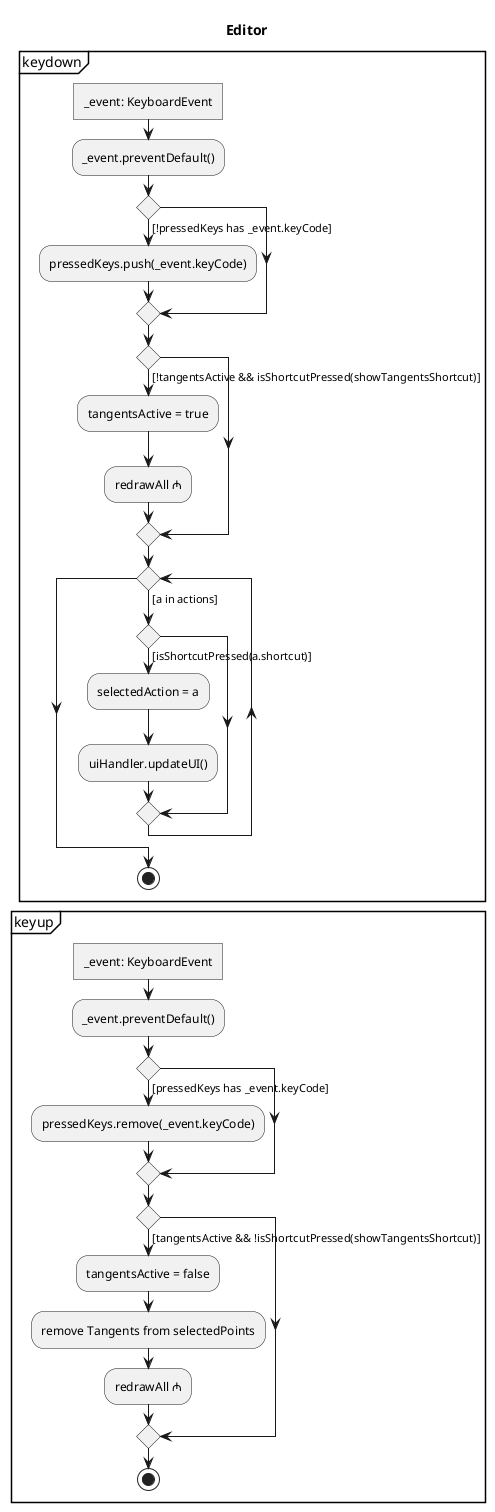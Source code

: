 @startuml key Management
skinparam monochrome true
title Editor

partition keydown {
	:_event: KeyboardEvent]
	:_event.preventDefault();
	if() then ([!pressedKeys has _event.keyCode])
		:pressedKeys.push(_event.keyCode);
	endif

	if() then ([!tangentsActive && isShortcutPressed(showTangentsShortcut)])
		:tangentsActive = true;
		:redrawAll ₼;
	endif

	while () is ([a in actions])
		if() then ([isShortcutPressed(a.shortcut)])
			:selectedAction = a;
			:uiHandler.updateUI();
		endif
	endwhile
	stop 
}
break

partition keyup {
	:_event: KeyboardEvent]
	:_event.preventDefault();
	if() then ([pressedKeys has _event.keyCode])
		:pressedKeys.remove(_event.keyCode);
	endif
	if() then ([tangentsActive && !isShortcutPressed(showTangentsShortcut)])
		:tangentsActive = false;
		:remove Tangents from selectedPoints;
		:redrawAll ₼;
	endif
	stop
}

@enduml